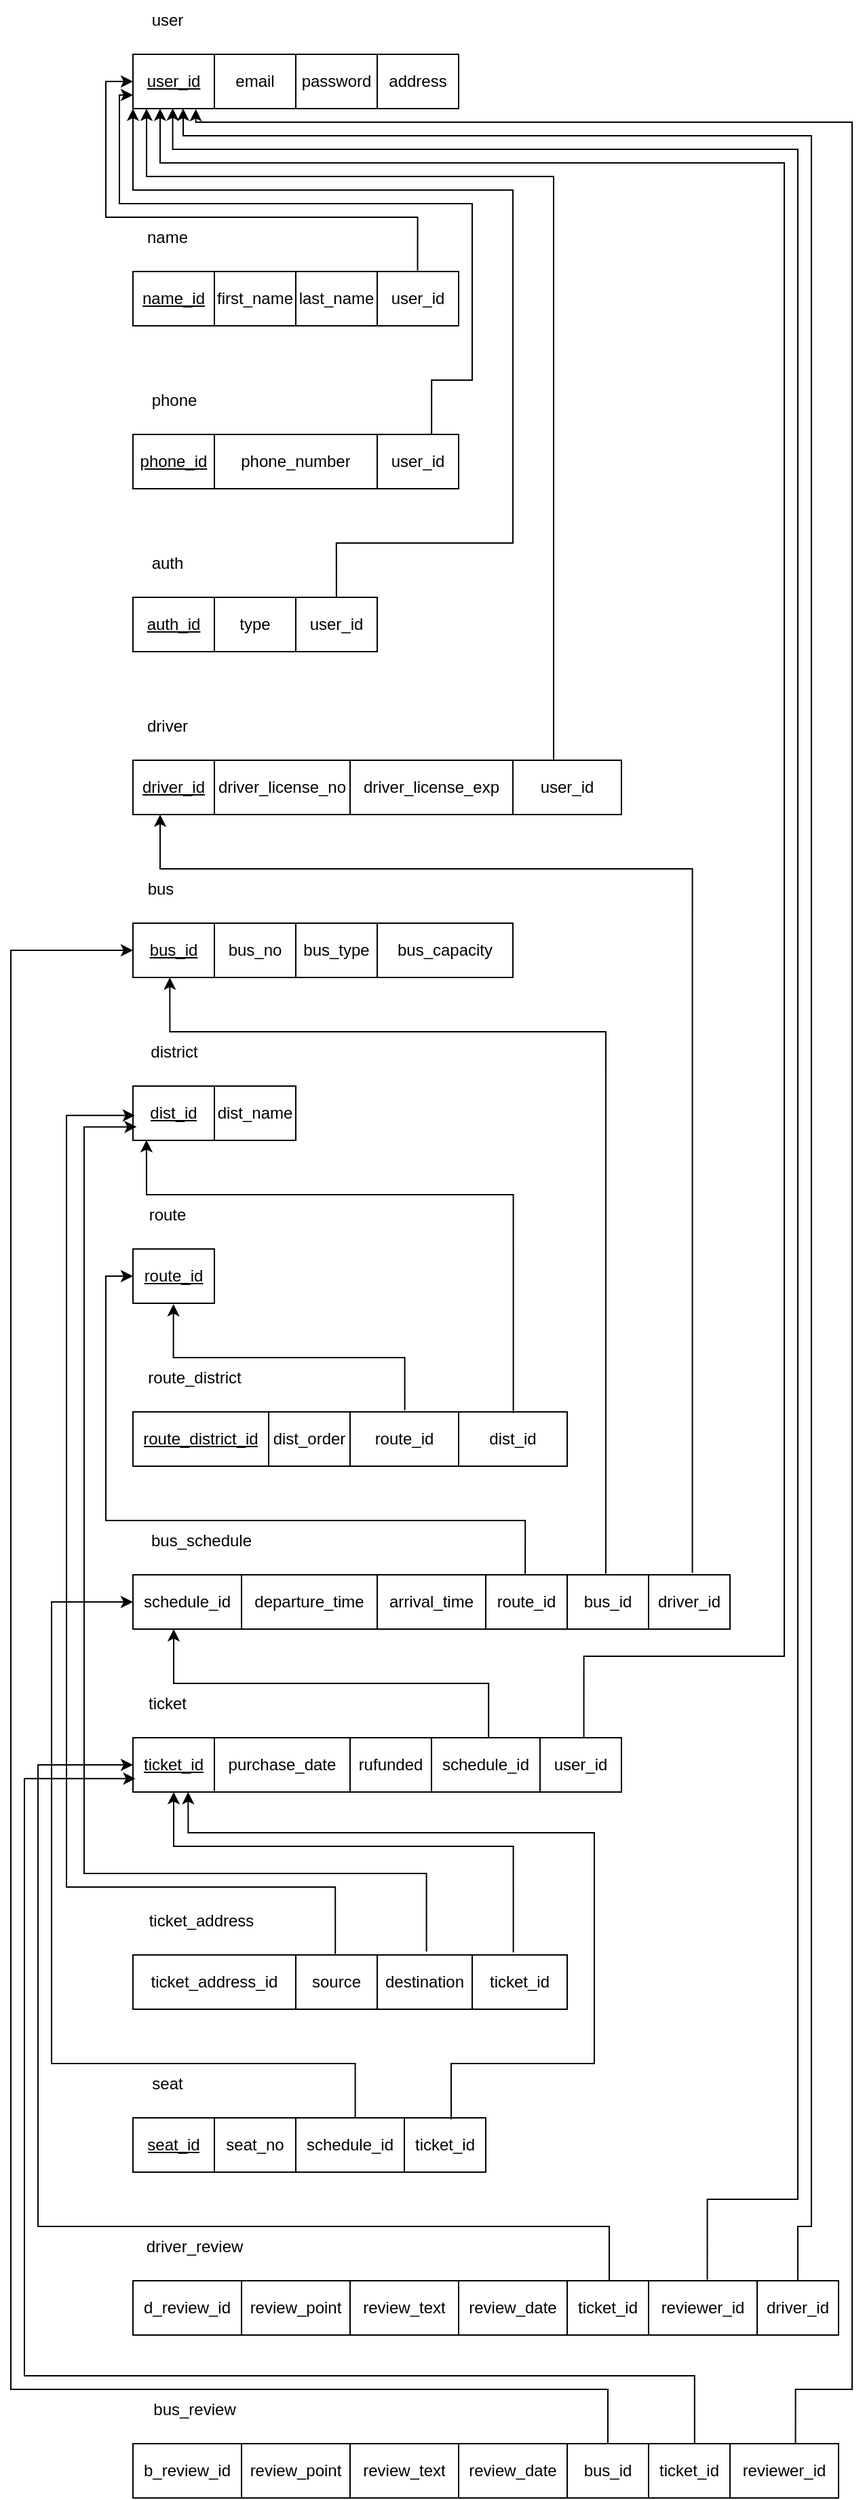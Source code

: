 <mxfile version="22.0.3" type="device">
  <diagram name="Page-1" id="0RC-_UWyzEGNi50Nm_HR">
    <mxGraphModel dx="880" dy="423" grid="1" gridSize="10" guides="1" tooltips="1" connect="1" arrows="1" fold="1" page="1" pageScale="1" pageWidth="5000" pageHeight="5000" math="0" shadow="0">
      <root>
        <mxCell id="0" />
        <mxCell id="1" parent="0" />
        <mxCell id="bpEk5SvSNglR7MOFI6FV-10" value="" style="shape=table;startSize=0;container=1;collapsible=0;childLayout=tableLayout;" vertex="1" parent="1">
          <mxGeometry x="320" y="200" width="240" height="40" as="geometry" />
        </mxCell>
        <mxCell id="bpEk5SvSNglR7MOFI6FV-11" value="" style="shape=tableRow;horizontal=0;startSize=0;swimlaneHead=0;swimlaneBody=0;strokeColor=inherit;top=0;left=0;bottom=0;right=0;collapsible=0;dropTarget=0;fillColor=none;points=[[0,0.5],[1,0.5]];portConstraint=eastwest;" vertex="1" parent="bpEk5SvSNglR7MOFI6FV-10">
          <mxGeometry width="240" height="40" as="geometry" />
        </mxCell>
        <mxCell id="bpEk5SvSNglR7MOFI6FV-12" value="&lt;u&gt;user_id&lt;/u&gt;" style="shape=partialRectangle;html=1;whiteSpace=wrap;connectable=0;strokeColor=inherit;overflow=hidden;fillColor=none;top=0;left=0;bottom=0;right=0;pointerEvents=1;" vertex="1" parent="bpEk5SvSNglR7MOFI6FV-11">
          <mxGeometry width="60" height="40" as="geometry">
            <mxRectangle width="60" height="40" as="alternateBounds" />
          </mxGeometry>
        </mxCell>
        <mxCell id="bpEk5SvSNglR7MOFI6FV-13" value="email" style="shape=partialRectangle;html=1;whiteSpace=wrap;connectable=0;strokeColor=inherit;overflow=hidden;fillColor=none;top=0;left=0;bottom=0;right=0;pointerEvents=1;" vertex="1" parent="bpEk5SvSNglR7MOFI6FV-11">
          <mxGeometry x="60" width="60" height="40" as="geometry">
            <mxRectangle width="60" height="40" as="alternateBounds" />
          </mxGeometry>
        </mxCell>
        <mxCell id="bpEk5SvSNglR7MOFI6FV-14" value="password" style="shape=partialRectangle;html=1;whiteSpace=wrap;connectable=0;strokeColor=inherit;overflow=hidden;fillColor=none;top=0;left=0;bottom=0;right=0;pointerEvents=1;" vertex="1" parent="bpEk5SvSNglR7MOFI6FV-11">
          <mxGeometry x="120" width="60" height="40" as="geometry">
            <mxRectangle width="60" height="40" as="alternateBounds" />
          </mxGeometry>
        </mxCell>
        <mxCell id="bpEk5SvSNglR7MOFI6FV-15" value="address" style="shape=partialRectangle;html=1;whiteSpace=wrap;connectable=0;strokeColor=inherit;overflow=hidden;fillColor=none;top=0;left=0;bottom=0;right=0;pointerEvents=1;" vertex="1" parent="bpEk5SvSNglR7MOFI6FV-11">
          <mxGeometry x="180" width="60" height="40" as="geometry">
            <mxRectangle width="60" height="40" as="alternateBounds" />
          </mxGeometry>
        </mxCell>
        <mxCell id="bpEk5SvSNglR7MOFI6FV-17" value="user" style="text;html=1;align=center;verticalAlign=middle;resizable=0;points=[];autosize=1;strokeColor=none;fillColor=none;" vertex="1" parent="1">
          <mxGeometry x="320" y="160" width="50" height="30" as="geometry" />
        </mxCell>
        <mxCell id="bpEk5SvSNglR7MOFI6FV-19" value="" style="shape=table;startSize=0;container=1;collapsible=0;childLayout=tableLayout;" vertex="1" parent="1">
          <mxGeometry x="320" y="360" width="240" height="40" as="geometry" />
        </mxCell>
        <mxCell id="bpEk5SvSNglR7MOFI6FV-20" value="" style="shape=tableRow;horizontal=0;startSize=0;swimlaneHead=0;swimlaneBody=0;strokeColor=inherit;top=0;left=0;bottom=0;right=0;collapsible=0;dropTarget=0;fillColor=none;points=[[0,0.5],[1,0.5]];portConstraint=eastwest;" vertex="1" parent="bpEk5SvSNglR7MOFI6FV-19">
          <mxGeometry width="240" height="40" as="geometry" />
        </mxCell>
        <mxCell id="bpEk5SvSNglR7MOFI6FV-21" value="&lt;u&gt;name_id&lt;/u&gt;" style="shape=partialRectangle;html=1;whiteSpace=wrap;connectable=0;strokeColor=inherit;overflow=hidden;fillColor=none;top=0;left=0;bottom=0;right=0;pointerEvents=1;" vertex="1" parent="bpEk5SvSNglR7MOFI6FV-20">
          <mxGeometry width="60" height="40" as="geometry">
            <mxRectangle width="60" height="40" as="alternateBounds" />
          </mxGeometry>
        </mxCell>
        <mxCell id="bpEk5SvSNglR7MOFI6FV-22" value="first_name" style="shape=partialRectangle;html=1;whiteSpace=wrap;connectable=0;strokeColor=inherit;overflow=hidden;fillColor=none;top=0;left=0;bottom=0;right=0;pointerEvents=1;" vertex="1" parent="bpEk5SvSNglR7MOFI6FV-20">
          <mxGeometry x="60" width="60" height="40" as="geometry">
            <mxRectangle width="60" height="40" as="alternateBounds" />
          </mxGeometry>
        </mxCell>
        <mxCell id="bpEk5SvSNglR7MOFI6FV-23" value="last_name" style="shape=partialRectangle;html=1;whiteSpace=wrap;connectable=0;strokeColor=inherit;overflow=hidden;fillColor=none;top=0;left=0;bottom=0;right=0;pointerEvents=1;" vertex="1" parent="bpEk5SvSNglR7MOFI6FV-20">
          <mxGeometry x="120" width="60" height="40" as="geometry">
            <mxRectangle width="60" height="40" as="alternateBounds" />
          </mxGeometry>
        </mxCell>
        <mxCell id="bpEk5SvSNglR7MOFI6FV-24" value="user_id" style="shape=partialRectangle;html=1;whiteSpace=wrap;connectable=0;strokeColor=inherit;overflow=hidden;fillColor=none;top=0;left=0;bottom=0;right=0;pointerEvents=1;" vertex="1" parent="bpEk5SvSNglR7MOFI6FV-20">
          <mxGeometry x="180" width="60" height="40" as="geometry">
            <mxRectangle width="60" height="40" as="alternateBounds" />
          </mxGeometry>
        </mxCell>
        <mxCell id="bpEk5SvSNglR7MOFI6FV-25" value="" style="endArrow=classic;html=1;rounded=0;edgeStyle=orthogonalEdgeStyle;exitX=0.874;exitY=-0.02;exitDx=0;exitDy=0;exitPerimeter=0;" edge="1" parent="1" source="bpEk5SvSNglR7MOFI6FV-20" target="bpEk5SvSNglR7MOFI6FV-11">
          <mxGeometry width="50" height="50" relative="1" as="geometry">
            <mxPoint x="530" y="300" as="sourcePoint" />
            <mxPoint x="326.48" y="240.0" as="targetPoint" />
            <Array as="points">
              <mxPoint x="530" y="320" />
              <mxPoint x="300" y="320" />
              <mxPoint x="300" y="220" />
            </Array>
          </mxGeometry>
        </mxCell>
        <mxCell id="bpEk5SvSNglR7MOFI6FV-26" value="name" style="text;html=1;align=center;verticalAlign=middle;resizable=0;points=[];autosize=1;strokeColor=none;fillColor=none;" vertex="1" parent="1">
          <mxGeometry x="320" y="320" width="50" height="30" as="geometry" />
        </mxCell>
        <mxCell id="bpEk5SvSNglR7MOFI6FV-27" value="" style="shape=table;startSize=0;container=1;collapsible=0;childLayout=tableLayout;" vertex="1" parent="1">
          <mxGeometry x="320" y="480" width="240" height="40" as="geometry" />
        </mxCell>
        <mxCell id="bpEk5SvSNglR7MOFI6FV-28" value="" style="shape=tableRow;horizontal=0;startSize=0;swimlaneHead=0;swimlaneBody=0;strokeColor=inherit;top=0;left=0;bottom=0;right=0;collapsible=0;dropTarget=0;fillColor=none;points=[[0,0.5],[1,0.5]];portConstraint=eastwest;" vertex="1" parent="bpEk5SvSNglR7MOFI6FV-27">
          <mxGeometry width="240" height="40" as="geometry" />
        </mxCell>
        <mxCell id="bpEk5SvSNglR7MOFI6FV-29" value="&lt;u&gt;phone_id&lt;/u&gt;" style="shape=partialRectangle;html=1;whiteSpace=wrap;connectable=0;strokeColor=inherit;overflow=hidden;fillColor=none;top=0;left=0;bottom=0;right=0;pointerEvents=1;" vertex="1" parent="bpEk5SvSNglR7MOFI6FV-28">
          <mxGeometry width="60" height="40" as="geometry">
            <mxRectangle width="60" height="40" as="alternateBounds" />
          </mxGeometry>
        </mxCell>
        <mxCell id="bpEk5SvSNglR7MOFI6FV-30" value="phone_number" style="shape=partialRectangle;html=1;whiteSpace=wrap;connectable=0;strokeColor=inherit;overflow=hidden;fillColor=none;top=0;left=0;bottom=0;right=0;pointerEvents=1;" vertex="1" parent="bpEk5SvSNglR7MOFI6FV-28">
          <mxGeometry x="60" width="120" height="40" as="geometry">
            <mxRectangle width="120" height="40" as="alternateBounds" />
          </mxGeometry>
        </mxCell>
        <mxCell id="bpEk5SvSNglR7MOFI6FV-31" value="user_id" style="shape=partialRectangle;html=1;whiteSpace=wrap;connectable=0;strokeColor=inherit;overflow=hidden;fillColor=none;top=0;left=0;bottom=0;right=0;pointerEvents=1;" vertex="1" parent="bpEk5SvSNglR7MOFI6FV-28">
          <mxGeometry x="180" width="60" height="40" as="geometry">
            <mxRectangle width="60" height="40" as="alternateBounds" />
          </mxGeometry>
        </mxCell>
        <mxCell id="bpEk5SvSNglR7MOFI6FV-33" value="" style="endArrow=classic;html=1;rounded=0;edgeStyle=orthogonalEdgeStyle;exitX=0.917;exitY=0;exitDx=0;exitDy=0;exitPerimeter=0;" edge="1" parent="1" source="bpEk5SvSNglR7MOFI6FV-28" target="bpEk5SvSNglR7MOFI6FV-11">
          <mxGeometry width="50" height="50" relative="1" as="geometry">
            <mxPoint x="530" y="410" as="sourcePoint" />
            <mxPoint x="640" y="370" as="targetPoint" />
            <Array as="points">
              <mxPoint x="540" y="440" />
              <mxPoint x="570" y="440" />
              <mxPoint x="570" y="310" />
              <mxPoint x="310" y="310" />
              <mxPoint x="310" y="230" />
            </Array>
          </mxGeometry>
        </mxCell>
        <mxCell id="bpEk5SvSNglR7MOFI6FV-34" value="phone" style="text;html=1;align=center;verticalAlign=middle;resizable=0;points=[];autosize=1;strokeColor=none;fillColor=none;" vertex="1" parent="1">
          <mxGeometry x="320" y="440" width="60" height="30" as="geometry" />
        </mxCell>
        <mxCell id="bpEk5SvSNglR7MOFI6FV-35" value="" style="shape=table;startSize=0;container=1;collapsible=0;childLayout=tableLayout;" vertex="1" parent="1">
          <mxGeometry x="320" y="600" width="180" height="40" as="geometry" />
        </mxCell>
        <mxCell id="bpEk5SvSNglR7MOFI6FV-36" value="" style="shape=tableRow;horizontal=0;startSize=0;swimlaneHead=0;swimlaneBody=0;strokeColor=inherit;top=0;left=0;bottom=0;right=0;collapsible=0;dropTarget=0;fillColor=none;points=[[0,0.5],[1,0.5]];portConstraint=eastwest;" vertex="1" parent="bpEk5SvSNglR7MOFI6FV-35">
          <mxGeometry width="180" height="40" as="geometry" />
        </mxCell>
        <mxCell id="bpEk5SvSNglR7MOFI6FV-37" value="&lt;u&gt;auth_id&lt;/u&gt;" style="shape=partialRectangle;html=1;whiteSpace=wrap;connectable=0;strokeColor=inherit;overflow=hidden;fillColor=none;top=0;left=0;bottom=0;right=0;pointerEvents=1;" vertex="1" parent="bpEk5SvSNglR7MOFI6FV-36">
          <mxGeometry width="60" height="40" as="geometry">
            <mxRectangle width="60" height="40" as="alternateBounds" />
          </mxGeometry>
        </mxCell>
        <mxCell id="bpEk5SvSNglR7MOFI6FV-38" value="type" style="shape=partialRectangle;html=1;whiteSpace=wrap;connectable=0;strokeColor=inherit;overflow=hidden;fillColor=none;top=0;left=0;bottom=0;right=0;pointerEvents=1;" vertex="1" parent="bpEk5SvSNglR7MOFI6FV-36">
          <mxGeometry x="60" width="60" height="40" as="geometry">
            <mxRectangle width="60" height="40" as="alternateBounds" />
          </mxGeometry>
        </mxCell>
        <mxCell id="bpEk5SvSNglR7MOFI6FV-39" value="user_id" style="shape=partialRectangle;html=1;whiteSpace=wrap;connectable=0;strokeColor=inherit;overflow=hidden;fillColor=none;top=0;left=0;bottom=0;right=0;pointerEvents=1;" vertex="1" parent="bpEk5SvSNglR7MOFI6FV-36">
          <mxGeometry x="120" width="60" height="40" as="geometry">
            <mxRectangle width="60" height="40" as="alternateBounds" />
          </mxGeometry>
        </mxCell>
        <mxCell id="bpEk5SvSNglR7MOFI6FV-40" value="" style="endArrow=classic;html=1;rounded=0;exitX=0.833;exitY=0;exitDx=0;exitDy=0;exitPerimeter=0;edgeStyle=orthogonalEdgeStyle;" edge="1" parent="1" source="bpEk5SvSNglR7MOFI6FV-36" target="bpEk5SvSNglR7MOFI6FV-11">
          <mxGeometry width="50" height="50" relative="1" as="geometry">
            <mxPoint x="590" y="490" as="sourcePoint" />
            <mxPoint x="640" y="440" as="targetPoint" />
            <Array as="points">
              <mxPoint x="470" y="560" />
              <mxPoint x="600" y="560" />
              <mxPoint x="600" y="300" />
              <mxPoint x="320" y="300" />
            </Array>
          </mxGeometry>
        </mxCell>
        <mxCell id="bpEk5SvSNglR7MOFI6FV-41" value="auth" style="text;html=1;align=center;verticalAlign=middle;resizable=0;points=[];autosize=1;strokeColor=none;fillColor=none;" vertex="1" parent="1">
          <mxGeometry x="320" y="560" width="50" height="30" as="geometry" />
        </mxCell>
        <mxCell id="bpEk5SvSNglR7MOFI6FV-42" value="" style="shape=table;startSize=0;container=1;collapsible=0;childLayout=tableLayout;" vertex="1" parent="1">
          <mxGeometry x="320" y="720" width="360" height="40" as="geometry" />
        </mxCell>
        <mxCell id="bpEk5SvSNglR7MOFI6FV-43" value="" style="shape=tableRow;horizontal=0;startSize=0;swimlaneHead=0;swimlaneBody=0;strokeColor=inherit;top=0;left=0;bottom=0;right=0;collapsible=0;dropTarget=0;fillColor=none;points=[[0,0.5],[1,0.5]];portConstraint=eastwest;" vertex="1" parent="bpEk5SvSNglR7MOFI6FV-42">
          <mxGeometry width="360" height="40" as="geometry" />
        </mxCell>
        <mxCell id="bpEk5SvSNglR7MOFI6FV-44" value="&lt;u&gt;driver_id&lt;/u&gt;" style="shape=partialRectangle;html=1;whiteSpace=wrap;connectable=0;strokeColor=inherit;overflow=hidden;fillColor=none;top=0;left=0;bottom=0;right=0;pointerEvents=1;" vertex="1" parent="bpEk5SvSNglR7MOFI6FV-43">
          <mxGeometry width="60" height="40" as="geometry">
            <mxRectangle width="60" height="40" as="alternateBounds" />
          </mxGeometry>
        </mxCell>
        <mxCell id="bpEk5SvSNglR7MOFI6FV-45" value="driver_license_no" style="shape=partialRectangle;html=1;whiteSpace=wrap;connectable=0;strokeColor=inherit;overflow=hidden;fillColor=none;top=0;left=0;bottom=0;right=0;pointerEvents=1;" vertex="1" parent="bpEk5SvSNglR7MOFI6FV-43">
          <mxGeometry x="60" width="100" height="40" as="geometry">
            <mxRectangle width="100" height="40" as="alternateBounds" />
          </mxGeometry>
        </mxCell>
        <mxCell id="bpEk5SvSNglR7MOFI6FV-46" value="driver_license_exp" style="shape=partialRectangle;html=1;whiteSpace=wrap;connectable=0;strokeColor=inherit;overflow=hidden;fillColor=none;top=0;left=0;bottom=0;right=0;pointerEvents=1;" vertex="1" parent="bpEk5SvSNglR7MOFI6FV-43">
          <mxGeometry x="160" width="120" height="40" as="geometry">
            <mxRectangle width="120" height="40" as="alternateBounds" />
          </mxGeometry>
        </mxCell>
        <mxCell id="bpEk5SvSNglR7MOFI6FV-47" value="user_id" style="shape=partialRectangle;html=1;whiteSpace=wrap;connectable=0;strokeColor=inherit;overflow=hidden;fillColor=none;top=0;left=0;bottom=0;right=0;pointerEvents=1;" vertex="1" parent="bpEk5SvSNglR7MOFI6FV-43">
          <mxGeometry x="280" width="80" height="40" as="geometry">
            <mxRectangle width="80" height="40" as="alternateBounds" />
          </mxGeometry>
        </mxCell>
        <mxCell id="bpEk5SvSNglR7MOFI6FV-48" value="driver" style="text;html=1;align=center;verticalAlign=middle;resizable=0;points=[];autosize=1;strokeColor=none;fillColor=none;" vertex="1" parent="1">
          <mxGeometry x="320" y="680" width="50" height="30" as="geometry" />
        </mxCell>
        <mxCell id="bpEk5SvSNglR7MOFI6FV-49" value="" style="endArrow=classic;html=1;rounded=0;exitX=0.889;exitY=0;exitDx=0;exitDy=0;exitPerimeter=0;edgeStyle=orthogonalEdgeStyle;" edge="1" parent="1" target="bpEk5SvSNglR7MOFI6FV-11">
          <mxGeometry width="50" height="50" relative="1" as="geometry">
            <mxPoint x="630.02" y="720" as="sourcePoint" />
            <mxPoint x="329.98" y="240" as="targetPoint" />
            <Array as="points">
              <mxPoint x="630" y="290" />
              <mxPoint x="330" y="290" />
            </Array>
          </mxGeometry>
        </mxCell>
        <mxCell id="bpEk5SvSNglR7MOFI6FV-62" value="bus" style="text;html=1;align=center;verticalAlign=middle;resizable=0;points=[];autosize=1;strokeColor=none;fillColor=none;" vertex="1" parent="1">
          <mxGeometry x="320" y="800" width="40" height="30" as="geometry" />
        </mxCell>
        <mxCell id="bpEk5SvSNglR7MOFI6FV-63" value="" style="shape=table;startSize=0;container=1;collapsible=0;childLayout=tableLayout;" vertex="1" parent="1">
          <mxGeometry x="320" y="960" width="120" height="40" as="geometry" />
        </mxCell>
        <mxCell id="bpEk5SvSNglR7MOFI6FV-64" value="" style="shape=tableRow;horizontal=0;startSize=0;swimlaneHead=0;swimlaneBody=0;strokeColor=inherit;top=0;left=0;bottom=0;right=0;collapsible=0;dropTarget=0;fillColor=none;points=[[0,0.5],[1,0.5]];portConstraint=eastwest;" vertex="1" parent="bpEk5SvSNglR7MOFI6FV-63">
          <mxGeometry width="120" height="40" as="geometry" />
        </mxCell>
        <mxCell id="bpEk5SvSNglR7MOFI6FV-65" value="&lt;u&gt;dist_id&lt;/u&gt;" style="shape=partialRectangle;html=1;whiteSpace=wrap;connectable=0;strokeColor=inherit;overflow=hidden;fillColor=none;top=0;left=0;bottom=0;right=0;pointerEvents=1;" vertex="1" parent="bpEk5SvSNglR7MOFI6FV-64">
          <mxGeometry width="60" height="40" as="geometry">
            <mxRectangle width="60" height="40" as="alternateBounds" />
          </mxGeometry>
        </mxCell>
        <mxCell id="bpEk5SvSNglR7MOFI6FV-66" value="dist_name" style="shape=partialRectangle;html=1;whiteSpace=wrap;connectable=0;strokeColor=inherit;overflow=hidden;fillColor=none;top=0;left=0;bottom=0;right=0;pointerEvents=1;" vertex="1" parent="bpEk5SvSNglR7MOFI6FV-64">
          <mxGeometry x="60" width="60" height="40" as="geometry">
            <mxRectangle width="60" height="40" as="alternateBounds" />
          </mxGeometry>
        </mxCell>
        <mxCell id="bpEk5SvSNglR7MOFI6FV-67" value="district" style="text;html=1;align=center;verticalAlign=middle;resizable=0;points=[];autosize=1;strokeColor=none;fillColor=none;" vertex="1" parent="1">
          <mxGeometry x="320" y="920" width="60" height="30" as="geometry" />
        </mxCell>
        <mxCell id="bpEk5SvSNglR7MOFI6FV-68" value="" style="shape=table;startSize=0;container=1;collapsible=0;childLayout=tableLayout;" vertex="1" parent="1">
          <mxGeometry x="320" y="1080" width="60" height="40" as="geometry" />
        </mxCell>
        <mxCell id="bpEk5SvSNglR7MOFI6FV-69" value="" style="shape=tableRow;horizontal=0;startSize=0;swimlaneHead=0;swimlaneBody=0;strokeColor=inherit;top=0;left=0;bottom=0;right=0;collapsible=0;dropTarget=0;fillColor=none;points=[[0,0.5],[1,0.5]];portConstraint=eastwest;" vertex="1" parent="bpEk5SvSNglR7MOFI6FV-68">
          <mxGeometry width="60" height="40" as="geometry" />
        </mxCell>
        <mxCell id="bpEk5SvSNglR7MOFI6FV-70" value="&lt;u&gt;route_id&lt;/u&gt;" style="shape=partialRectangle;html=1;whiteSpace=wrap;connectable=0;strokeColor=inherit;overflow=hidden;fillColor=none;top=0;left=0;bottom=0;right=0;pointerEvents=1;" vertex="1" parent="bpEk5SvSNglR7MOFI6FV-69">
          <mxGeometry width="60" height="40" as="geometry">
            <mxRectangle width="60" height="40" as="alternateBounds" />
          </mxGeometry>
        </mxCell>
        <mxCell id="bpEk5SvSNglR7MOFI6FV-71" value="route" style="text;html=1;align=center;verticalAlign=middle;resizable=0;points=[];autosize=1;strokeColor=none;fillColor=none;" vertex="1" parent="1">
          <mxGeometry x="320" y="1040" width="50" height="30" as="geometry" />
        </mxCell>
        <mxCell id="bpEk5SvSNglR7MOFI6FV-72" value="" style="shape=table;startSize=0;container=1;collapsible=0;childLayout=tableLayout;" vertex="1" parent="1">
          <mxGeometry x="320" y="1200" width="320" height="40" as="geometry" />
        </mxCell>
        <mxCell id="bpEk5SvSNglR7MOFI6FV-73" value="" style="shape=tableRow;horizontal=0;startSize=0;swimlaneHead=0;swimlaneBody=0;strokeColor=inherit;top=0;left=0;bottom=0;right=0;collapsible=0;dropTarget=0;fillColor=none;points=[[0,0.5],[1,0.5]];portConstraint=eastwest;" vertex="1" parent="bpEk5SvSNglR7MOFI6FV-72">
          <mxGeometry width="320" height="40" as="geometry" />
        </mxCell>
        <mxCell id="bpEk5SvSNglR7MOFI6FV-74" value="&lt;u&gt;route_district_id&lt;/u&gt;" style="shape=partialRectangle;html=1;whiteSpace=wrap;connectable=0;strokeColor=inherit;overflow=hidden;fillColor=none;top=0;left=0;bottom=0;right=0;pointerEvents=1;" vertex="1" parent="bpEk5SvSNglR7MOFI6FV-73">
          <mxGeometry width="100" height="40" as="geometry">
            <mxRectangle width="100" height="40" as="alternateBounds" />
          </mxGeometry>
        </mxCell>
        <mxCell id="bpEk5SvSNglR7MOFI6FV-75" value="dist_order" style="shape=partialRectangle;html=1;whiteSpace=wrap;connectable=0;strokeColor=inherit;overflow=hidden;fillColor=none;top=0;left=0;bottom=0;right=0;pointerEvents=1;" vertex="1" parent="bpEk5SvSNglR7MOFI6FV-73">
          <mxGeometry x="100" width="60" height="40" as="geometry">
            <mxRectangle width="60" height="40" as="alternateBounds" />
          </mxGeometry>
        </mxCell>
        <mxCell id="bpEk5SvSNglR7MOFI6FV-76" value="route_id" style="shape=partialRectangle;html=1;whiteSpace=wrap;connectable=0;strokeColor=inherit;overflow=hidden;fillColor=none;top=0;left=0;bottom=0;right=0;pointerEvents=1;" vertex="1" parent="bpEk5SvSNglR7MOFI6FV-73">
          <mxGeometry x="160" width="80" height="40" as="geometry">
            <mxRectangle width="80" height="40" as="alternateBounds" />
          </mxGeometry>
        </mxCell>
        <mxCell id="bpEk5SvSNglR7MOFI6FV-77" value="dist_id" style="shape=partialRectangle;html=1;whiteSpace=wrap;connectable=0;strokeColor=inherit;overflow=hidden;fillColor=none;top=0;left=0;bottom=0;right=0;pointerEvents=1;" vertex="1" parent="bpEk5SvSNglR7MOFI6FV-73">
          <mxGeometry x="240" width="80" height="40" as="geometry">
            <mxRectangle width="80" height="40" as="alternateBounds" />
          </mxGeometry>
        </mxCell>
        <mxCell id="bpEk5SvSNglR7MOFI6FV-78" value="route_district" style="text;html=1;align=center;verticalAlign=middle;resizable=0;points=[];autosize=1;strokeColor=none;fillColor=none;" vertex="1" parent="1">
          <mxGeometry x="320" y="1160" width="90" height="30" as="geometry" />
        </mxCell>
        <mxCell id="bpEk5SvSNglR7MOFI6FV-79" value="" style="endArrow=classic;html=1;rounded=0;entryX=0.497;entryY=1.015;entryDx=0;entryDy=0;entryPerimeter=0;edgeStyle=orthogonalEdgeStyle;exitX=0.626;exitY=-0.027;exitDx=0;exitDy=0;exitPerimeter=0;" edge="1" parent="1" source="bpEk5SvSNglR7MOFI6FV-73" target="bpEk5SvSNglR7MOFI6FV-69">
          <mxGeometry width="50" height="50" relative="1" as="geometry">
            <mxPoint x="590" y="1110" as="sourcePoint" />
            <mxPoint x="640" y="1060" as="targetPoint" />
            <Array as="points">
              <mxPoint x="520" y="1160" />
              <mxPoint x="350" y="1160" />
            </Array>
          </mxGeometry>
        </mxCell>
        <mxCell id="bpEk5SvSNglR7MOFI6FV-80" value="" style="endArrow=classic;html=1;rounded=0;edgeStyle=orthogonalEdgeStyle;entryX=0.083;entryY=0.994;entryDx=0;entryDy=0;entryPerimeter=0;exitX=0.876;exitY=0.022;exitDx=0;exitDy=0;exitPerimeter=0;" edge="1" parent="1" source="bpEk5SvSNglR7MOFI6FV-73" target="bpEk5SvSNglR7MOFI6FV-64">
          <mxGeometry width="50" height="50" relative="1" as="geometry">
            <mxPoint x="600" y="1160" as="sourcePoint" />
            <mxPoint x="640" y="1060" as="targetPoint" />
            <Array as="points">
              <mxPoint x="600" y="1040" />
              <mxPoint x="330" y="1040" />
            </Array>
          </mxGeometry>
        </mxCell>
        <mxCell id="bpEk5SvSNglR7MOFI6FV-81" value="" style="shape=table;startSize=0;container=1;collapsible=0;childLayout=tableLayout;" vertex="1" parent="1">
          <mxGeometry x="320" y="1320" width="440" height="40" as="geometry" />
        </mxCell>
        <mxCell id="bpEk5SvSNglR7MOFI6FV-82" value="" style="shape=tableRow;horizontal=0;startSize=0;swimlaneHead=0;swimlaneBody=0;strokeColor=inherit;top=0;left=0;bottom=0;right=0;collapsible=0;dropTarget=0;fillColor=none;points=[[0,0.5],[1,0.5]];portConstraint=eastwest;" vertex="1" parent="bpEk5SvSNglR7MOFI6FV-81">
          <mxGeometry width="440" height="40" as="geometry" />
        </mxCell>
        <mxCell id="bpEk5SvSNglR7MOFI6FV-83" value="schedule_id" style="shape=partialRectangle;html=1;whiteSpace=wrap;connectable=0;strokeColor=inherit;overflow=hidden;fillColor=none;top=0;left=0;bottom=0;right=0;pointerEvents=1;" vertex="1" parent="bpEk5SvSNglR7MOFI6FV-82">
          <mxGeometry width="80" height="40" as="geometry">
            <mxRectangle width="80" height="40" as="alternateBounds" />
          </mxGeometry>
        </mxCell>
        <mxCell id="bpEk5SvSNglR7MOFI6FV-84" value="departure_time" style="shape=partialRectangle;html=1;whiteSpace=wrap;connectable=0;strokeColor=inherit;overflow=hidden;fillColor=none;top=0;left=0;bottom=0;right=0;pointerEvents=1;" vertex="1" parent="bpEk5SvSNglR7MOFI6FV-82">
          <mxGeometry x="80" width="100" height="40" as="geometry">
            <mxRectangle width="100" height="40" as="alternateBounds" />
          </mxGeometry>
        </mxCell>
        <mxCell id="bpEk5SvSNglR7MOFI6FV-85" value="arrival_time" style="shape=partialRectangle;html=1;whiteSpace=wrap;connectable=0;strokeColor=inherit;overflow=hidden;fillColor=none;top=0;left=0;bottom=0;right=0;pointerEvents=1;" vertex="1" parent="bpEk5SvSNglR7MOFI6FV-82">
          <mxGeometry x="180" width="80" height="40" as="geometry">
            <mxRectangle width="80" height="40" as="alternateBounds" />
          </mxGeometry>
        </mxCell>
        <mxCell id="bpEk5SvSNglR7MOFI6FV-86" value="route_id" style="shape=partialRectangle;html=1;whiteSpace=wrap;connectable=0;strokeColor=inherit;overflow=hidden;fillColor=none;top=0;left=0;bottom=0;right=0;pointerEvents=1;" vertex="1" parent="bpEk5SvSNglR7MOFI6FV-82">
          <mxGeometry x="260" width="60" height="40" as="geometry">
            <mxRectangle width="60" height="40" as="alternateBounds" />
          </mxGeometry>
        </mxCell>
        <mxCell id="bpEk5SvSNglR7MOFI6FV-87" value="bus_id" style="shape=partialRectangle;html=1;whiteSpace=wrap;connectable=0;strokeColor=inherit;overflow=hidden;fillColor=none;top=0;left=0;bottom=0;right=0;pointerEvents=1;" vertex="1" parent="bpEk5SvSNglR7MOFI6FV-82">
          <mxGeometry x="320" width="60" height="40" as="geometry">
            <mxRectangle width="60" height="40" as="alternateBounds" />
          </mxGeometry>
        </mxCell>
        <mxCell id="bpEk5SvSNglR7MOFI6FV-88" value="driver_id" style="shape=partialRectangle;html=1;whiteSpace=wrap;connectable=0;strokeColor=inherit;overflow=hidden;fillColor=none;top=0;left=0;bottom=0;right=0;pointerEvents=1;" vertex="1" parent="bpEk5SvSNglR7MOFI6FV-82">
          <mxGeometry x="380" width="60" height="40" as="geometry">
            <mxRectangle width="60" height="40" as="alternateBounds" />
          </mxGeometry>
        </mxCell>
        <mxCell id="bpEk5SvSNglR7MOFI6FV-89" value="bus_schedule" style="text;html=1;align=center;verticalAlign=middle;resizable=0;points=[];autosize=1;strokeColor=none;fillColor=none;" vertex="1" parent="1">
          <mxGeometry x="320" y="1280" width="100" height="30" as="geometry" />
        </mxCell>
        <mxCell id="bpEk5SvSNglR7MOFI6FV-90" value="" style="endArrow=classic;html=1;rounded=0;entryX=0;entryY=0.5;entryDx=0;entryDy=0;edgeStyle=orthogonalEdgeStyle;exitX=0.657;exitY=0;exitDx=0;exitDy=0;exitPerimeter=0;" edge="1" parent="1" source="bpEk5SvSNglR7MOFI6FV-82" target="bpEk5SvSNglR7MOFI6FV-69">
          <mxGeometry width="50" height="50" relative="1" as="geometry">
            <mxPoint x="609" y="1279" as="sourcePoint" />
            <mxPoint x="640" y="1060" as="targetPoint" />
            <Array as="points">
              <mxPoint x="609" y="1280" />
              <mxPoint x="300" y="1280" />
              <mxPoint x="300" y="1100" />
            </Array>
          </mxGeometry>
        </mxCell>
        <mxCell id="bpEk5SvSNglR7MOFI6FV-91" value="" style="endArrow=classic;html=1;rounded=0;exitX=0.792;exitY=-0.02;exitDx=0;exitDy=0;exitPerimeter=0;entryX=0.097;entryY=1.001;entryDx=0;entryDy=0;entryPerimeter=0;edgeStyle=orthogonalEdgeStyle;" edge="1" parent="1" source="bpEk5SvSNglR7MOFI6FV-82" target="bpEk5SvSNglR7MOFI6FV-57">
          <mxGeometry width="50" height="50" relative="1" as="geometry">
            <mxPoint x="590" y="1110" as="sourcePoint" />
            <mxPoint x="640" y="1060" as="targetPoint" />
            <Array as="points">
              <mxPoint x="668" y="920" />
              <mxPoint x="347" y="920" />
            </Array>
          </mxGeometry>
        </mxCell>
        <mxCell id="bpEk5SvSNglR7MOFI6FV-92" value="" style="endArrow=classic;html=1;rounded=0;edgeStyle=orthogonalEdgeStyle;exitX=0.937;exitY=-0.034;exitDx=0;exitDy=0;exitPerimeter=0;" edge="1" parent="1" source="bpEk5SvSNglR7MOFI6FV-82" target="bpEk5SvSNglR7MOFI6FV-43">
          <mxGeometry width="50" height="50" relative="1" as="geometry">
            <mxPoint x="760" y="830" as="sourcePoint" />
            <mxPoint x="640" y="780" as="targetPoint" />
            <Array as="points">
              <mxPoint x="732" y="800" />
              <mxPoint x="340" y="800" />
            </Array>
          </mxGeometry>
        </mxCell>
        <mxCell id="bpEk5SvSNglR7MOFI6FV-93" value="" style="shape=table;startSize=0;container=1;collapsible=0;childLayout=tableLayout;" vertex="1" parent="1">
          <mxGeometry x="320" y="1440" width="360" height="40" as="geometry" />
        </mxCell>
        <mxCell id="bpEk5SvSNglR7MOFI6FV-94" value="" style="shape=tableRow;horizontal=0;startSize=0;swimlaneHead=0;swimlaneBody=0;strokeColor=inherit;top=0;left=0;bottom=0;right=0;collapsible=0;dropTarget=0;fillColor=none;points=[[0,0.5],[1,0.5]];portConstraint=eastwest;" vertex="1" parent="bpEk5SvSNglR7MOFI6FV-93">
          <mxGeometry width="360" height="40" as="geometry" />
        </mxCell>
        <mxCell id="bpEk5SvSNglR7MOFI6FV-95" value="&lt;u&gt;ticket_id&lt;/u&gt;" style="shape=partialRectangle;html=1;whiteSpace=wrap;connectable=0;strokeColor=inherit;overflow=hidden;fillColor=none;top=0;left=0;bottom=0;right=0;pointerEvents=1;" vertex="1" parent="bpEk5SvSNglR7MOFI6FV-94">
          <mxGeometry width="60" height="40" as="geometry">
            <mxRectangle width="60" height="40" as="alternateBounds" />
          </mxGeometry>
        </mxCell>
        <mxCell id="bpEk5SvSNglR7MOFI6FV-96" value="purchase_date" style="shape=partialRectangle;html=1;whiteSpace=wrap;connectable=0;strokeColor=inherit;overflow=hidden;fillColor=none;top=0;left=0;bottom=0;right=0;pointerEvents=1;" vertex="1" parent="bpEk5SvSNglR7MOFI6FV-94">
          <mxGeometry x="60" width="100" height="40" as="geometry">
            <mxRectangle width="100" height="40" as="alternateBounds" />
          </mxGeometry>
        </mxCell>
        <mxCell id="bpEk5SvSNglR7MOFI6FV-97" value="rufunded" style="shape=partialRectangle;html=1;whiteSpace=wrap;connectable=0;strokeColor=inherit;overflow=hidden;fillColor=none;top=0;left=0;bottom=0;right=0;pointerEvents=1;" vertex="1" parent="bpEk5SvSNglR7MOFI6FV-94">
          <mxGeometry x="160" width="60" height="40" as="geometry">
            <mxRectangle width="60" height="40" as="alternateBounds" />
          </mxGeometry>
        </mxCell>
        <mxCell id="bpEk5SvSNglR7MOFI6FV-98" value="schedule_id" style="shape=partialRectangle;html=1;whiteSpace=wrap;connectable=0;strokeColor=inherit;overflow=hidden;fillColor=none;top=0;left=0;bottom=0;right=0;pointerEvents=1;" vertex="1" parent="bpEk5SvSNglR7MOFI6FV-94">
          <mxGeometry x="220" width="80" height="40" as="geometry">
            <mxRectangle width="80" height="40" as="alternateBounds" />
          </mxGeometry>
        </mxCell>
        <mxCell id="bpEk5SvSNglR7MOFI6FV-99" value="user_id" style="shape=partialRectangle;html=1;whiteSpace=wrap;connectable=0;strokeColor=inherit;overflow=hidden;fillColor=none;top=0;left=0;bottom=0;right=0;pointerEvents=1;" vertex="1" parent="bpEk5SvSNglR7MOFI6FV-94">
          <mxGeometry x="300" width="60" height="40" as="geometry">
            <mxRectangle width="60" height="40" as="alternateBounds" />
          </mxGeometry>
        </mxCell>
        <mxCell id="bpEk5SvSNglR7MOFI6FV-100" value="ticket" style="text;html=1;align=center;verticalAlign=middle;resizable=0;points=[];autosize=1;strokeColor=none;fillColor=none;" vertex="1" parent="1">
          <mxGeometry x="320" y="1400" width="50" height="30" as="geometry" />
        </mxCell>
        <mxCell id="bpEk5SvSNglR7MOFI6FV-101" value="" style="endArrow=classic;html=1;rounded=0;exitX=0.728;exitY=0.001;exitDx=0;exitDy=0;exitPerimeter=0;edgeStyle=orthogonalEdgeStyle;" edge="1" parent="1" source="bpEk5SvSNglR7MOFI6FV-94" target="bpEk5SvSNglR7MOFI6FV-82">
          <mxGeometry width="50" height="50" relative="1" as="geometry">
            <mxPoint x="590" y="1310" as="sourcePoint" />
            <mxPoint x="365" y="1321" as="targetPoint" />
            <Array as="points">
              <mxPoint x="582" y="1400" />
              <mxPoint x="350" y="1400" />
            </Array>
          </mxGeometry>
        </mxCell>
        <mxCell id="bpEk5SvSNglR7MOFI6FV-56" value="" style="shape=table;startSize=0;container=1;collapsible=0;childLayout=tableLayout;" vertex="1" parent="1">
          <mxGeometry x="320" y="840" width="280" height="40" as="geometry" />
        </mxCell>
        <mxCell id="bpEk5SvSNglR7MOFI6FV-57" value="" style="shape=tableRow;horizontal=0;startSize=0;swimlaneHead=0;swimlaneBody=0;strokeColor=inherit;top=0;left=0;bottom=0;right=0;collapsible=0;dropTarget=0;fillColor=none;points=[[0,0.5],[1,0.5]];portConstraint=eastwest;" vertex="1" parent="bpEk5SvSNglR7MOFI6FV-56">
          <mxGeometry width="280" height="40" as="geometry" />
        </mxCell>
        <mxCell id="bpEk5SvSNglR7MOFI6FV-58" value="&lt;u&gt;bus_id&lt;/u&gt;" style="shape=partialRectangle;html=1;whiteSpace=wrap;connectable=0;strokeColor=inherit;overflow=hidden;fillColor=none;top=0;left=0;bottom=0;right=0;pointerEvents=1;" vertex="1" parent="bpEk5SvSNglR7MOFI6FV-57">
          <mxGeometry width="60" height="40" as="geometry">
            <mxRectangle width="60" height="40" as="alternateBounds" />
          </mxGeometry>
        </mxCell>
        <mxCell id="bpEk5SvSNglR7MOFI6FV-59" value="bus_no" style="shape=partialRectangle;html=1;whiteSpace=wrap;connectable=0;strokeColor=inherit;overflow=hidden;fillColor=none;top=0;left=0;bottom=0;right=0;pointerEvents=1;" vertex="1" parent="bpEk5SvSNglR7MOFI6FV-57">
          <mxGeometry x="60" width="60" height="40" as="geometry">
            <mxRectangle width="60" height="40" as="alternateBounds" />
          </mxGeometry>
        </mxCell>
        <mxCell id="bpEk5SvSNglR7MOFI6FV-60" value="bus_type" style="shape=partialRectangle;html=1;whiteSpace=wrap;connectable=0;strokeColor=inherit;overflow=hidden;fillColor=none;top=0;left=0;bottom=0;right=0;pointerEvents=1;" vertex="1" parent="bpEk5SvSNglR7MOFI6FV-57">
          <mxGeometry x="120" width="60" height="40" as="geometry">
            <mxRectangle width="60" height="40" as="alternateBounds" />
          </mxGeometry>
        </mxCell>
        <mxCell id="bpEk5SvSNglR7MOFI6FV-61" value="bus_capacity" style="shape=partialRectangle;html=1;whiteSpace=wrap;connectable=0;strokeColor=inherit;overflow=hidden;fillColor=none;top=0;left=0;bottom=0;right=0;pointerEvents=1;" vertex="1" parent="bpEk5SvSNglR7MOFI6FV-57">
          <mxGeometry x="180" width="100" height="40" as="geometry">
            <mxRectangle width="100" height="40" as="alternateBounds" />
          </mxGeometry>
        </mxCell>
        <mxCell id="bpEk5SvSNglR7MOFI6FV-103" value="" style="endArrow=classic;html=1;rounded=0;edgeStyle=orthogonalEdgeStyle;exitX=0.923;exitY=-0.006;exitDx=0;exitDy=0;exitPerimeter=0;" edge="1" parent="1" source="bpEk5SvSNglR7MOFI6FV-94" target="bpEk5SvSNglR7MOFI6FV-11">
          <mxGeometry width="50" height="50" relative="1" as="geometry">
            <mxPoint x="590" y="1450" as="sourcePoint" />
            <mxPoint x="360" y="250" as="targetPoint" />
            <Array as="points">
              <mxPoint x="652" y="1380" />
              <mxPoint x="800" y="1380" />
              <mxPoint x="800" y="280" />
              <mxPoint x="340" y="280" />
            </Array>
          </mxGeometry>
        </mxCell>
        <mxCell id="bpEk5SvSNglR7MOFI6FV-104" value="" style="shape=table;startSize=0;container=1;collapsible=0;childLayout=tableLayout;" vertex="1" parent="1">
          <mxGeometry x="320" y="1600" width="320" height="40" as="geometry" />
        </mxCell>
        <mxCell id="bpEk5SvSNglR7MOFI6FV-105" value="" style="shape=tableRow;horizontal=0;startSize=0;swimlaneHead=0;swimlaneBody=0;strokeColor=inherit;top=0;left=0;bottom=0;right=0;collapsible=0;dropTarget=0;fillColor=none;points=[[0,0.5],[1,0.5]];portConstraint=eastwest;" vertex="1" parent="bpEk5SvSNglR7MOFI6FV-104">
          <mxGeometry width="320" height="40" as="geometry" />
        </mxCell>
        <mxCell id="bpEk5SvSNglR7MOFI6FV-106" value="ticket_address_id" style="shape=partialRectangle;html=1;whiteSpace=wrap;connectable=0;strokeColor=inherit;overflow=hidden;fillColor=none;top=0;left=0;bottom=0;right=0;pointerEvents=1;" vertex="1" parent="bpEk5SvSNglR7MOFI6FV-105">
          <mxGeometry width="120" height="40" as="geometry">
            <mxRectangle width="120" height="40" as="alternateBounds" />
          </mxGeometry>
        </mxCell>
        <mxCell id="bpEk5SvSNglR7MOFI6FV-107" value="source" style="shape=partialRectangle;html=1;whiteSpace=wrap;connectable=0;strokeColor=inherit;overflow=hidden;fillColor=none;top=0;left=0;bottom=0;right=0;pointerEvents=1;" vertex="1" parent="bpEk5SvSNglR7MOFI6FV-105">
          <mxGeometry x="120" width="60" height="40" as="geometry">
            <mxRectangle width="60" height="40" as="alternateBounds" />
          </mxGeometry>
        </mxCell>
        <mxCell id="bpEk5SvSNglR7MOFI6FV-108" value="destination" style="shape=partialRectangle;html=1;whiteSpace=wrap;connectable=0;strokeColor=inherit;overflow=hidden;fillColor=none;top=0;left=0;bottom=0;right=0;pointerEvents=1;" vertex="1" parent="bpEk5SvSNglR7MOFI6FV-105">
          <mxGeometry x="180" width="70" height="40" as="geometry">
            <mxRectangle width="70" height="40" as="alternateBounds" />
          </mxGeometry>
        </mxCell>
        <mxCell id="bpEk5SvSNglR7MOFI6FV-109" value="ticket_id" style="shape=partialRectangle;html=1;whiteSpace=wrap;connectable=0;strokeColor=inherit;overflow=hidden;fillColor=none;top=0;left=0;bottom=0;right=0;pointerEvents=1;" vertex="1" parent="bpEk5SvSNglR7MOFI6FV-105">
          <mxGeometry x="250" width="70" height="40" as="geometry">
            <mxRectangle width="70" height="40" as="alternateBounds" />
          </mxGeometry>
        </mxCell>
        <mxCell id="bpEk5SvSNglR7MOFI6FV-110" value="ticket_address" style="text;html=1;align=center;verticalAlign=middle;resizable=0;points=[];autosize=1;strokeColor=none;fillColor=none;" vertex="1" parent="1">
          <mxGeometry x="320" y="1560" width="100" height="30" as="geometry" />
        </mxCell>
        <mxCell id="bpEk5SvSNglR7MOFI6FV-111" value="" style="endArrow=classic;html=1;rounded=0;edgeStyle=orthogonalEdgeStyle;exitX=0.466;exitY=-0.02;exitDx=0;exitDy=0;exitPerimeter=0;entryX=0;entryY=0.5;entryDx=0;entryDy=0;" edge="1" parent="1" source="bpEk5SvSNglR7MOFI6FV-105">
          <mxGeometry width="50" height="50" relative="1" as="geometry">
            <mxPoint x="468.6" y="1560" as="sourcePoint" />
            <mxPoint x="321.4" y="981.64" as="targetPoint" />
            <Array as="points">
              <mxPoint x="469" y="1550" />
              <mxPoint x="271" y="1550" />
              <mxPoint x="271" y="982" />
            </Array>
          </mxGeometry>
        </mxCell>
        <mxCell id="bpEk5SvSNglR7MOFI6FV-112" value="" style="endArrow=classic;html=1;rounded=0;edgeStyle=orthogonalEdgeStyle;exitX=0.676;exitY=-0.061;exitDx=0;exitDy=0;exitPerimeter=0;entryX=-0.014;entryY=0.711;entryDx=0;entryDy=0;entryPerimeter=0;" edge="1" parent="1" source="bpEk5SvSNglR7MOFI6FV-105">
          <mxGeometry width="50" height="50" relative="1" as="geometry">
            <mxPoint x="535.6" y="1562.22" as="sourcePoint" />
            <mxPoint x="322.72" y="990.06" as="targetPoint" />
            <Array as="points">
              <mxPoint x="536" y="1540" />
              <mxPoint x="284" y="1540" />
              <mxPoint x="284" y="990" />
            </Array>
          </mxGeometry>
        </mxCell>
        <mxCell id="bpEk5SvSNglR7MOFI6FV-113" value="" style="endArrow=classic;html=1;rounded=0;edgeStyle=orthogonalEdgeStyle;exitX=0.876;exitY=-0.047;exitDx=0;exitDy=0;exitPerimeter=0;" edge="1" parent="1" source="bpEk5SvSNglR7MOFI6FV-105">
          <mxGeometry width="50" height="50" relative="1" as="geometry">
            <mxPoint x="600" y="1560" as="sourcePoint" />
            <mxPoint x="350" y="1480" as="targetPoint" />
            <Array as="points">
              <mxPoint x="600" y="1520" />
              <mxPoint x="350" y="1520" />
            </Array>
          </mxGeometry>
        </mxCell>
        <mxCell id="bpEk5SvSNglR7MOFI6FV-114" value="" style="shape=table;startSize=0;container=1;collapsible=0;childLayout=tableLayout;" vertex="1" parent="1">
          <mxGeometry x="320" y="1720" width="260" height="40" as="geometry" />
        </mxCell>
        <mxCell id="bpEk5SvSNglR7MOFI6FV-115" value="" style="shape=tableRow;horizontal=0;startSize=0;swimlaneHead=0;swimlaneBody=0;strokeColor=inherit;top=0;left=0;bottom=0;right=0;collapsible=0;dropTarget=0;fillColor=none;points=[[0,0.5],[1,0.5]];portConstraint=eastwest;" vertex="1" parent="bpEk5SvSNglR7MOFI6FV-114">
          <mxGeometry width="260" height="40" as="geometry" />
        </mxCell>
        <mxCell id="bpEk5SvSNglR7MOFI6FV-116" value="&lt;u&gt;seat_id&lt;/u&gt;" style="shape=partialRectangle;html=1;whiteSpace=wrap;connectable=0;strokeColor=inherit;overflow=hidden;fillColor=none;top=0;left=0;bottom=0;right=0;pointerEvents=1;" vertex="1" parent="bpEk5SvSNglR7MOFI6FV-115">
          <mxGeometry width="60" height="40" as="geometry">
            <mxRectangle width="60" height="40" as="alternateBounds" />
          </mxGeometry>
        </mxCell>
        <mxCell id="bpEk5SvSNglR7MOFI6FV-117" value="seat_no" style="shape=partialRectangle;html=1;whiteSpace=wrap;connectable=0;strokeColor=inherit;overflow=hidden;fillColor=none;top=0;left=0;bottom=0;right=0;pointerEvents=1;" vertex="1" parent="bpEk5SvSNglR7MOFI6FV-115">
          <mxGeometry x="60" width="60" height="40" as="geometry">
            <mxRectangle width="60" height="40" as="alternateBounds" />
          </mxGeometry>
        </mxCell>
        <mxCell id="bpEk5SvSNglR7MOFI6FV-118" value="schedule_id" style="shape=partialRectangle;html=1;whiteSpace=wrap;connectable=0;strokeColor=inherit;overflow=hidden;fillColor=none;top=0;left=0;bottom=0;right=0;pointerEvents=1;" vertex="1" parent="bpEk5SvSNglR7MOFI6FV-115">
          <mxGeometry x="120" width="80" height="40" as="geometry">
            <mxRectangle width="80" height="40" as="alternateBounds" />
          </mxGeometry>
        </mxCell>
        <mxCell id="bpEk5SvSNglR7MOFI6FV-119" value="ticket_id" style="shape=partialRectangle;html=1;whiteSpace=wrap;connectable=0;strokeColor=inherit;overflow=hidden;fillColor=none;top=0;left=0;bottom=0;right=0;pointerEvents=1;" vertex="1" parent="bpEk5SvSNglR7MOFI6FV-115">
          <mxGeometry x="200" width="60" height="40" as="geometry">
            <mxRectangle width="60" height="40" as="alternateBounds" />
          </mxGeometry>
        </mxCell>
        <mxCell id="bpEk5SvSNglR7MOFI6FV-120" value="seat" style="text;html=1;align=center;verticalAlign=middle;resizable=0;points=[];autosize=1;strokeColor=none;fillColor=none;" vertex="1" parent="1">
          <mxGeometry x="320" y="1680" width="50" height="30" as="geometry" />
        </mxCell>
        <mxCell id="bpEk5SvSNglR7MOFI6FV-126" value="" style="endArrow=classic;html=1;rounded=0;exitX=0.902;exitY=0.028;exitDx=0;exitDy=0;exitPerimeter=0;entryX=0.113;entryY=1.001;entryDx=0;entryDy=0;entryPerimeter=0;edgeStyle=orthogonalEdgeStyle;" edge="1" parent="1" source="bpEk5SvSNglR7MOFI6FV-115" target="bpEk5SvSNglR7MOFI6FV-94">
          <mxGeometry width="50" height="50" relative="1" as="geometry">
            <mxPoint x="590" y="1590" as="sourcePoint" />
            <mxPoint x="640" y="1540" as="targetPoint" />
            <Array as="points">
              <mxPoint x="554" y="1680" />
              <mxPoint x="660" y="1680" />
              <mxPoint x="660" y="1510" />
              <mxPoint x="361" y="1510" />
            </Array>
          </mxGeometry>
        </mxCell>
        <mxCell id="bpEk5SvSNglR7MOFI6FV-127" value="" style="endArrow=classic;html=1;rounded=0;exitX=0.63;exitY=-0.013;exitDx=0;exitDy=0;exitPerimeter=0;edgeStyle=orthogonalEdgeStyle;entryX=0;entryY=0.5;entryDx=0;entryDy=0;" edge="1" parent="1" source="bpEk5SvSNglR7MOFI6FV-115" target="bpEk5SvSNglR7MOFI6FV-82">
          <mxGeometry width="50" height="50" relative="1" as="geometry">
            <mxPoint x="590" y="1590" as="sourcePoint" />
            <mxPoint x="210" y="1600" as="targetPoint" />
            <Array as="points">
              <mxPoint x="484" y="1680" />
              <mxPoint x="260" y="1680" />
              <mxPoint x="260" y="1340" />
            </Array>
          </mxGeometry>
        </mxCell>
        <mxCell id="bpEk5SvSNglR7MOFI6FV-128" value="" style="shape=table;startSize=0;container=1;collapsible=0;childLayout=tableLayout;" vertex="1" parent="1">
          <mxGeometry x="320" y="1840" width="520" height="40" as="geometry" />
        </mxCell>
        <mxCell id="bpEk5SvSNglR7MOFI6FV-129" value="" style="shape=tableRow;horizontal=0;startSize=0;swimlaneHead=0;swimlaneBody=0;strokeColor=inherit;top=0;left=0;bottom=0;right=0;collapsible=0;dropTarget=0;fillColor=none;points=[[0,0.5],[1,0.5]];portConstraint=eastwest;" vertex="1" parent="bpEk5SvSNglR7MOFI6FV-128">
          <mxGeometry width="520" height="40" as="geometry" />
        </mxCell>
        <mxCell id="bpEk5SvSNglR7MOFI6FV-130" value="d_review_id" style="shape=partialRectangle;html=1;whiteSpace=wrap;connectable=0;strokeColor=inherit;overflow=hidden;fillColor=none;top=0;left=0;bottom=0;right=0;pointerEvents=1;" vertex="1" parent="bpEk5SvSNglR7MOFI6FV-129">
          <mxGeometry width="80" height="40" as="geometry">
            <mxRectangle width="80" height="40" as="alternateBounds" />
          </mxGeometry>
        </mxCell>
        <mxCell id="bpEk5SvSNglR7MOFI6FV-131" value="review_point" style="shape=partialRectangle;html=1;whiteSpace=wrap;connectable=0;strokeColor=inherit;overflow=hidden;fillColor=none;top=0;left=0;bottom=0;right=0;pointerEvents=1;" vertex="1" parent="bpEk5SvSNglR7MOFI6FV-129">
          <mxGeometry x="80" width="80" height="40" as="geometry">
            <mxRectangle width="80" height="40" as="alternateBounds" />
          </mxGeometry>
        </mxCell>
        <mxCell id="bpEk5SvSNglR7MOFI6FV-132" value="review_text" style="shape=partialRectangle;html=1;whiteSpace=wrap;connectable=0;strokeColor=inherit;overflow=hidden;fillColor=none;top=0;left=0;bottom=0;right=0;pointerEvents=1;" vertex="1" parent="bpEk5SvSNglR7MOFI6FV-129">
          <mxGeometry x="160" width="80" height="40" as="geometry">
            <mxRectangle width="80" height="40" as="alternateBounds" />
          </mxGeometry>
        </mxCell>
        <mxCell id="bpEk5SvSNglR7MOFI6FV-133" value="review_date" style="shape=partialRectangle;html=1;whiteSpace=wrap;connectable=0;strokeColor=inherit;overflow=hidden;fillColor=none;top=0;left=0;bottom=0;right=0;pointerEvents=1;" vertex="1" parent="bpEk5SvSNglR7MOFI6FV-129">
          <mxGeometry x="240" width="80" height="40" as="geometry">
            <mxRectangle width="80" height="40" as="alternateBounds" />
          </mxGeometry>
        </mxCell>
        <mxCell id="bpEk5SvSNglR7MOFI6FV-134" value="ticket_id" style="shape=partialRectangle;html=1;whiteSpace=wrap;connectable=0;strokeColor=inherit;overflow=hidden;fillColor=none;top=0;left=0;bottom=0;right=0;pointerEvents=1;" vertex="1" parent="bpEk5SvSNglR7MOFI6FV-129">
          <mxGeometry x="320" width="60" height="40" as="geometry">
            <mxRectangle width="60" height="40" as="alternateBounds" />
          </mxGeometry>
        </mxCell>
        <mxCell id="bpEk5SvSNglR7MOFI6FV-135" value="reviewer_id" style="shape=partialRectangle;html=1;whiteSpace=wrap;connectable=0;strokeColor=inherit;overflow=hidden;fillColor=none;top=0;left=0;bottom=0;right=0;pointerEvents=1;" vertex="1" parent="bpEk5SvSNglR7MOFI6FV-129">
          <mxGeometry x="380" width="80" height="40" as="geometry">
            <mxRectangle width="80" height="40" as="alternateBounds" />
          </mxGeometry>
        </mxCell>
        <mxCell id="bpEk5SvSNglR7MOFI6FV-136" value="driver_id" style="shape=partialRectangle;html=1;whiteSpace=wrap;connectable=0;strokeColor=inherit;overflow=hidden;fillColor=none;top=0;left=0;bottom=0;right=0;pointerEvents=1;" vertex="1" parent="bpEk5SvSNglR7MOFI6FV-129">
          <mxGeometry x="460" width="60" height="40" as="geometry">
            <mxRectangle width="60" height="40" as="alternateBounds" />
          </mxGeometry>
        </mxCell>
        <mxCell id="bpEk5SvSNglR7MOFI6FV-137" value="driver_review" style="text;html=1;align=center;verticalAlign=middle;resizable=0;points=[];autosize=1;strokeColor=none;fillColor=none;" vertex="1" parent="1">
          <mxGeometry x="320" y="1800" width="90" height="30" as="geometry" />
        </mxCell>
        <mxCell id="bpEk5SvSNglR7MOFI6FV-138" value="" style="shape=table;startSize=0;container=1;collapsible=0;childLayout=tableLayout;" vertex="1" parent="1">
          <mxGeometry x="320" y="1960" width="520" height="40" as="geometry" />
        </mxCell>
        <mxCell id="bpEk5SvSNglR7MOFI6FV-139" value="" style="shape=tableRow;horizontal=0;startSize=0;swimlaneHead=0;swimlaneBody=0;strokeColor=inherit;top=0;left=0;bottom=0;right=0;collapsible=0;dropTarget=0;fillColor=none;points=[[0,0.5],[1,0.5]];portConstraint=eastwest;" vertex="1" parent="bpEk5SvSNglR7MOFI6FV-138">
          <mxGeometry width="520" height="40" as="geometry" />
        </mxCell>
        <mxCell id="bpEk5SvSNglR7MOFI6FV-140" value="b_review_id" style="shape=partialRectangle;html=1;whiteSpace=wrap;connectable=0;strokeColor=inherit;overflow=hidden;fillColor=none;top=0;left=0;bottom=0;right=0;pointerEvents=1;" vertex="1" parent="bpEk5SvSNglR7MOFI6FV-139">
          <mxGeometry width="80" height="40" as="geometry">
            <mxRectangle width="80" height="40" as="alternateBounds" />
          </mxGeometry>
        </mxCell>
        <mxCell id="bpEk5SvSNglR7MOFI6FV-141" value="review_point" style="shape=partialRectangle;html=1;whiteSpace=wrap;connectable=0;strokeColor=inherit;overflow=hidden;fillColor=none;top=0;left=0;bottom=0;right=0;pointerEvents=1;" vertex="1" parent="bpEk5SvSNglR7MOFI6FV-139">
          <mxGeometry x="80" width="80" height="40" as="geometry">
            <mxRectangle width="80" height="40" as="alternateBounds" />
          </mxGeometry>
        </mxCell>
        <mxCell id="bpEk5SvSNglR7MOFI6FV-142" value="review_text" style="shape=partialRectangle;html=1;whiteSpace=wrap;connectable=0;strokeColor=inherit;overflow=hidden;fillColor=none;top=0;left=0;bottom=0;right=0;pointerEvents=1;" vertex="1" parent="bpEk5SvSNglR7MOFI6FV-139">
          <mxGeometry x="160" width="80" height="40" as="geometry">
            <mxRectangle width="80" height="40" as="alternateBounds" />
          </mxGeometry>
        </mxCell>
        <mxCell id="bpEk5SvSNglR7MOFI6FV-143" value="review_date" style="shape=partialRectangle;html=1;whiteSpace=wrap;connectable=0;strokeColor=inherit;overflow=hidden;fillColor=none;top=0;left=0;bottom=0;right=0;pointerEvents=1;" vertex="1" parent="bpEk5SvSNglR7MOFI6FV-139">
          <mxGeometry x="240" width="80" height="40" as="geometry">
            <mxRectangle width="80" height="40" as="alternateBounds" />
          </mxGeometry>
        </mxCell>
        <mxCell id="bpEk5SvSNglR7MOFI6FV-144" value="bus_id" style="shape=partialRectangle;html=1;whiteSpace=wrap;connectable=0;strokeColor=inherit;overflow=hidden;fillColor=none;top=0;left=0;bottom=0;right=0;pointerEvents=1;" vertex="1" parent="bpEk5SvSNglR7MOFI6FV-139">
          <mxGeometry x="320" width="60" height="40" as="geometry">
            <mxRectangle width="60" height="40" as="alternateBounds" />
          </mxGeometry>
        </mxCell>
        <mxCell id="bpEk5SvSNglR7MOFI6FV-145" value="ticket_id" style="shape=partialRectangle;html=1;whiteSpace=wrap;connectable=0;strokeColor=inherit;overflow=hidden;fillColor=none;top=0;left=0;bottom=0;right=0;pointerEvents=1;" vertex="1" parent="bpEk5SvSNglR7MOFI6FV-139">
          <mxGeometry x="380" width="60" height="40" as="geometry">
            <mxRectangle width="60" height="40" as="alternateBounds" />
          </mxGeometry>
        </mxCell>
        <mxCell id="bpEk5SvSNglR7MOFI6FV-146" value="reviewer_id" style="shape=partialRectangle;html=1;whiteSpace=wrap;connectable=0;strokeColor=inherit;overflow=hidden;fillColor=none;top=0;left=0;bottom=0;right=0;pointerEvents=1;" vertex="1" parent="bpEk5SvSNglR7MOFI6FV-139">
          <mxGeometry x="440" width="80" height="40" as="geometry">
            <mxRectangle width="80" height="40" as="alternateBounds" />
          </mxGeometry>
        </mxCell>
        <mxCell id="bpEk5SvSNglR7MOFI6FV-147" value="bus_review" style="text;html=1;align=center;verticalAlign=middle;resizable=0;points=[];autosize=1;strokeColor=none;fillColor=none;" vertex="1" parent="1">
          <mxGeometry x="325" y="1920" width="80" height="30" as="geometry" />
        </mxCell>
        <mxCell id="bpEk5SvSNglR7MOFI6FV-148" value="" style="endArrow=classic;html=1;rounded=0;exitX=0.675;exitY=0.008;exitDx=0;exitDy=0;exitPerimeter=0;edgeStyle=orthogonalEdgeStyle;entryX=0;entryY=0.5;entryDx=0;entryDy=0;" edge="1" parent="1" source="bpEk5SvSNglR7MOFI6FV-129" target="bpEk5SvSNglR7MOFI6FV-94">
          <mxGeometry width="50" height="50" relative="1" as="geometry">
            <mxPoint x="590" y="1730" as="sourcePoint" />
            <mxPoint x="240" y="1750" as="targetPoint" />
            <Array as="points">
              <mxPoint x="671" y="1800" />
              <mxPoint x="250" y="1800" />
              <mxPoint x="250" y="1460" />
            </Array>
          </mxGeometry>
        </mxCell>
        <mxCell id="bpEk5SvSNglR7MOFI6FV-149" value="" style="endArrow=classic;html=1;rounded=0;edgeStyle=orthogonalEdgeStyle;entryX=0;entryY=0.5;entryDx=0;entryDy=0;" edge="1" parent="1" source="bpEk5SvSNglR7MOFI6FV-139" target="bpEk5SvSNglR7MOFI6FV-57">
          <mxGeometry width="50" height="50" relative="1" as="geometry">
            <mxPoint x="670" y="1940" as="sourcePoint" />
            <mxPoint x="220" y="1010" as="targetPoint" />
            <Array as="points">
              <mxPoint x="670" y="1920" />
              <mxPoint x="230" y="1920" />
              <mxPoint x="230" y="860" />
            </Array>
          </mxGeometry>
        </mxCell>
        <mxCell id="bpEk5SvSNglR7MOFI6FV-150" value="" style="endArrow=classic;html=1;rounded=0;exitX=0.796;exitY=-0.013;exitDx=0;exitDy=0;exitPerimeter=0;edgeStyle=orthogonalEdgeStyle;entryX=0.005;entryY=0.753;entryDx=0;entryDy=0;entryPerimeter=0;" edge="1" parent="1" source="bpEk5SvSNglR7MOFI6FV-139" target="bpEk5SvSNglR7MOFI6FV-94">
          <mxGeometry width="50" height="50" relative="1" as="geometry">
            <mxPoint x="510" y="2000" as="sourcePoint" />
            <mxPoint x="310" y="1470" as="targetPoint" />
            <Array as="points">
              <mxPoint x="734" y="1910" />
              <mxPoint x="240" y="1910" />
              <mxPoint x="240" y="1470" />
            </Array>
          </mxGeometry>
        </mxCell>
        <mxCell id="bpEk5SvSNglR7MOFI6FV-151" value="" style="endArrow=classic;html=1;rounded=0;edgeStyle=orthogonalEdgeStyle;exitX=0.814;exitY=-0.02;exitDx=0;exitDy=0;exitPerimeter=0;entryX=0.122;entryY=0.994;entryDx=0;entryDy=0;entryPerimeter=0;" edge="1" parent="1" source="bpEk5SvSNglR7MOFI6FV-129" target="bpEk5SvSNglR7MOFI6FV-11">
          <mxGeometry width="50" height="50" relative="1" as="geometry">
            <mxPoint x="510" y="1800" as="sourcePoint" />
            <mxPoint x="820" y="350" as="targetPoint" />
            <Array as="points">
              <mxPoint x="743" y="1780" />
              <mxPoint x="810" y="1780" />
              <mxPoint x="810" y="270" />
              <mxPoint x="349" y="270" />
            </Array>
          </mxGeometry>
        </mxCell>
        <mxCell id="bpEk5SvSNglR7MOFI6FV-152" value="" style="endArrow=classic;html=1;rounded=0;edgeStyle=orthogonalEdgeStyle;" edge="1" parent="1" source="bpEk5SvSNglR7MOFI6FV-129" target="bpEk5SvSNglR7MOFI6FV-11">
          <mxGeometry width="50" height="50" relative="1" as="geometry">
            <mxPoint x="810" y="1840" as="sourcePoint" />
            <mxPoint x="840" y="360" as="targetPoint" />
            <Array as="points">
              <mxPoint x="810" y="1800" />
              <mxPoint x="820" y="1800" />
              <mxPoint x="820" y="260" />
              <mxPoint x="357" y="260" />
            </Array>
          </mxGeometry>
        </mxCell>
        <mxCell id="bpEk5SvSNglR7MOFI6FV-153" value="" style="endArrow=classic;html=1;rounded=0;exitX=0.939;exitY=0.015;exitDx=0;exitDy=0;exitPerimeter=0;edgeStyle=orthogonalEdgeStyle;entryX=0.193;entryY=1.008;entryDx=0;entryDy=0;entryPerimeter=0;" edge="1" parent="1" source="bpEk5SvSNglR7MOFI6FV-139" target="bpEk5SvSNglR7MOFI6FV-11">
          <mxGeometry width="50" height="50" relative="1" as="geometry">
            <mxPoint x="510" y="1870" as="sourcePoint" />
            <mxPoint x="860" y="360" as="targetPoint" />
            <Array as="points">
              <mxPoint x="808" y="1920" />
              <mxPoint x="850" y="1920" />
              <mxPoint x="850" y="250" />
              <mxPoint x="366" y="250" />
            </Array>
          </mxGeometry>
        </mxCell>
      </root>
    </mxGraphModel>
  </diagram>
</mxfile>
